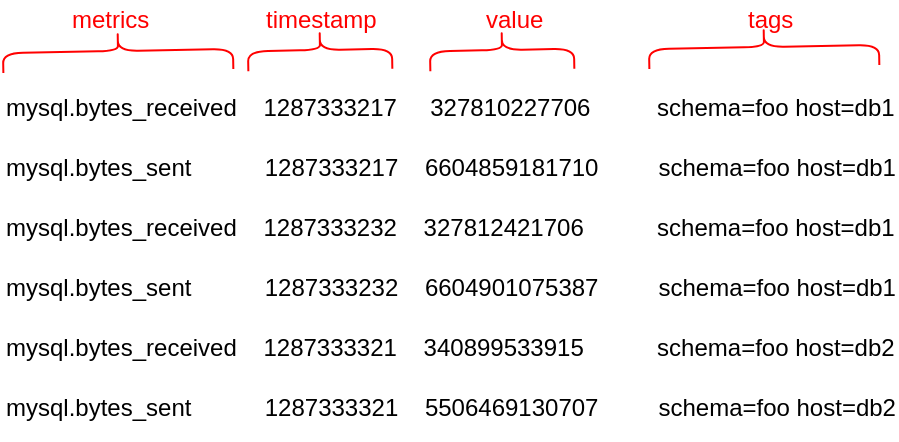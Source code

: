 <mxfile version="12.2.2" type="device" pages="1"><diagram id="LjzYR6FP92-bo3IiztU7" name="Page-1"><mxGraphModel dx="1106" dy="752" grid="1" gridSize="10" guides="1" tooltips="1" connect="1" arrows="1" fold="1" page="1" pageScale="1" pageWidth="827" pageHeight="1169" math="0" shadow="0"><root><mxCell id="0"/><mxCell id="1" parent="0"/><mxCell id="3WBY4GKrZlwGeHWQfHqS-1" value="mysql.bytes_received&amp;nbsp; &amp;nbsp; 1287333217&amp;nbsp; &amp;nbsp; &amp;nbsp;327810227706&amp;nbsp; &amp;nbsp; &amp;nbsp; &amp;nbsp; &amp;nbsp; schema=foo host=db1" style="text;html=1;" vertex="1" parent="1"><mxGeometry x="90" y="70" width="410" height="30" as="geometry"/></mxCell><mxCell id="3WBY4GKrZlwGeHWQfHqS-2" value="mysql.bytes_sent&amp;nbsp; &amp;nbsp; &amp;nbsp; &amp;nbsp; &amp;nbsp; &amp;nbsp;1287333217&amp;nbsp; &amp;nbsp; 6604859181710&amp;nbsp; &amp;nbsp; &amp;nbsp; &amp;nbsp; &amp;nbsp;schema=foo host=db1" style="text;html=1;" vertex="1" parent="1"><mxGeometry x="90" y="100" width="400" height="30" as="geometry"/></mxCell><mxCell id="3WBY4GKrZlwGeHWQfHqS-3" value="mysql.bytes_received&amp;nbsp; &amp;nbsp; 1287333232&amp;nbsp; &amp;nbsp; 327812421706&amp;nbsp; &amp;nbsp; &amp;nbsp; &amp;nbsp; &amp;nbsp; &amp;nbsp;schema=foo host=db1" style="text;html=1;" vertex="1" parent="1"><mxGeometry x="90" y="130" width="420" height="30" as="geometry"/></mxCell><mxCell id="3WBY4GKrZlwGeHWQfHqS-4" value="mysql.bytes_sent&amp;nbsp; &amp;nbsp; &amp;nbsp; &amp;nbsp; &amp;nbsp; &amp;nbsp;1287333232&amp;nbsp; &amp;nbsp; 6604901075387&amp;nbsp; &amp;nbsp; &amp;nbsp; &amp;nbsp; &amp;nbsp;schema=foo host=db1" style="text;html=1;" vertex="1" parent="1"><mxGeometry x="90" y="160" width="400" height="30" as="geometry"/></mxCell><mxCell id="3WBY4GKrZlwGeHWQfHqS-5" value="mysql.bytes_received&amp;nbsp; &amp;nbsp; 1287333321&amp;nbsp; &amp;nbsp; 340899533915&amp;nbsp; &amp;nbsp; &amp;nbsp; &amp;nbsp; &amp;nbsp; &amp;nbsp;schema=foo host=db2" style="text;html=1;" vertex="1" parent="1"><mxGeometry x="90" y="190" width="420" height="30" as="geometry"/></mxCell><mxCell id="3WBY4GKrZlwGeHWQfHqS-6" value="mysql.bytes_sent&amp;nbsp; &amp;nbsp; &amp;nbsp; &amp;nbsp; &amp;nbsp; &amp;nbsp;1287333321&amp;nbsp; &amp;nbsp; 5506469130707&amp;nbsp; &amp;nbsp; &amp;nbsp; &amp;nbsp; &amp;nbsp;schema=foo host=db2" style="text;html=1;" vertex="1" parent="1"><mxGeometry x="90" y="220" width="400" height="30" as="geometry"/></mxCell><mxCell id="3WBY4GKrZlwGeHWQfHqS-7" value="" style="shape=curlyBracket;whiteSpace=wrap;html=1;rounded=1;rotation=89;strokeColor=#FF0000;" vertex="1" parent="1"><mxGeometry x="138" y="-2" width="20" height="115" as="geometry"/></mxCell><mxCell id="3WBY4GKrZlwGeHWQfHqS-8" value="" style="shape=curlyBracket;whiteSpace=wrap;html=1;rounded=1;rotation=89;strokeColor=#FF0000;" vertex="1" parent="1"><mxGeometry x="239" y="19" width="20" height="72" as="geometry"/></mxCell><mxCell id="3WBY4GKrZlwGeHWQfHqS-9" value="" style="shape=curlyBracket;whiteSpace=wrap;html=1;rounded=1;rotation=89;strokeColor=#FF0000;" vertex="1" parent="1"><mxGeometry x="330" y="19" width="20" height="72" as="geometry"/></mxCell><mxCell id="3WBY4GKrZlwGeHWQfHqS-10" value="" style="shape=curlyBracket;whiteSpace=wrap;html=1;rounded=1;rotation=89;strokeColor=#FF0000;" vertex="1" parent="1"><mxGeometry x="461" y="-4" width="20" height="115" as="geometry"/></mxCell><mxCell id="3WBY4GKrZlwGeHWQfHqS-11" value="metrics" style="text;html=1;resizable=0;points=[];autosize=1;align=left;verticalAlign=top;spacingTop=-4;fontColor=#FF0000;" vertex="1" parent="1"><mxGeometry x="123" y="30" width="50" height="20" as="geometry"/></mxCell><mxCell id="3WBY4GKrZlwGeHWQfHqS-12" value="timestamp" style="text;html=1;resizable=0;points=[];autosize=1;align=left;verticalAlign=top;spacingTop=-4;fontColor=#FF0000;" vertex="1" parent="1"><mxGeometry x="220" y="30" width="70" height="20" as="geometry"/></mxCell><mxCell id="3WBY4GKrZlwGeHWQfHqS-13" value="value" style="text;html=1;resizable=0;points=[];autosize=1;align=left;verticalAlign=top;spacingTop=-4;fontColor=#FF0000;" vertex="1" parent="1"><mxGeometry x="330" y="30" width="40" height="20" as="geometry"/></mxCell><mxCell id="3WBY4GKrZlwGeHWQfHqS-14" value="tags" style="text;html=1;resizable=0;points=[];autosize=1;align=left;verticalAlign=top;spacingTop=-4;fontColor=#FF0000;" vertex="1" parent="1"><mxGeometry x="461" y="30" width="40" height="20" as="geometry"/></mxCell></root></mxGraphModel></diagram></mxfile>